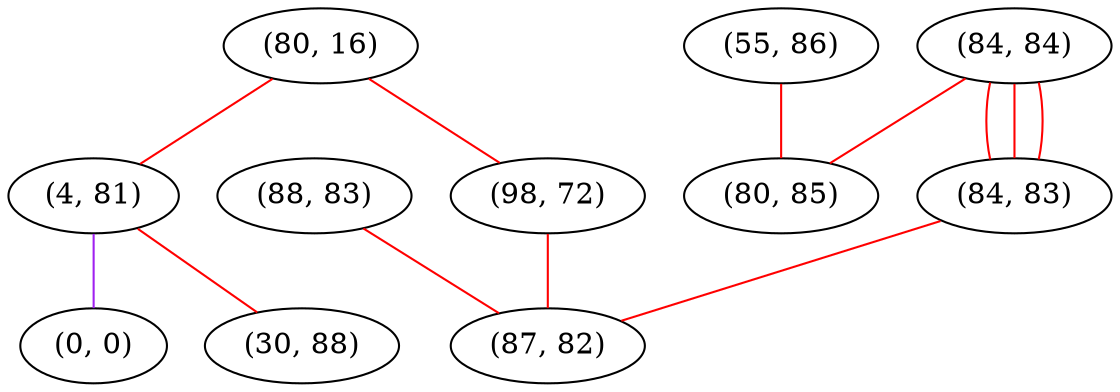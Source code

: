 graph "" {
"(88, 83)";
"(80, 16)";
"(98, 72)";
"(55, 86)";
"(84, 84)";
"(4, 81)";
"(0, 0)";
"(80, 85)";
"(84, 83)";
"(30, 88)";
"(87, 82)";
"(88, 83)" -- "(87, 82)"  [color=red, key=0, weight=1];
"(80, 16)" -- "(98, 72)"  [color=red, key=0, weight=1];
"(80, 16)" -- "(4, 81)"  [color=red, key=0, weight=1];
"(98, 72)" -- "(87, 82)"  [color=red, key=0, weight=1];
"(55, 86)" -- "(80, 85)"  [color=red, key=0, weight=1];
"(84, 84)" -- "(80, 85)"  [color=red, key=0, weight=1];
"(84, 84)" -- "(84, 83)"  [color=red, key=0, weight=1];
"(84, 84)" -- "(84, 83)"  [color=red, key=1, weight=1];
"(84, 84)" -- "(84, 83)"  [color=red, key=2, weight=1];
"(4, 81)" -- "(30, 88)"  [color=red, key=0, weight=1];
"(4, 81)" -- "(0, 0)"  [color=purple, key=0, weight=4];
"(84, 83)" -- "(87, 82)"  [color=red, key=0, weight=1];
}
